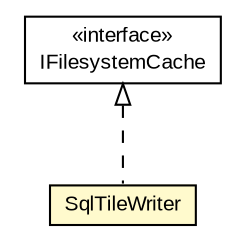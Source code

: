 #!/usr/local/bin/dot
#
# Class diagram 
# Generated by UMLGraph version R5_6-24-gf6e263 (http://www.umlgraph.org/)
#

digraph G {
	edge [fontname="arial",fontsize=10,labelfontname="arial",labelfontsize=10];
	node [fontname="arial",fontsize=10,shape=plaintext];
	nodesep=0.25;
	ranksep=0.5;
	// org.osmdroid.tileprovider.modules.IFilesystemCache
	c45887 [label=<<table title="org.osmdroid.tileprovider.modules.IFilesystemCache" border="0" cellborder="1" cellspacing="0" cellpadding="2" port="p" href="./IFilesystemCache.html">
		<tr><td><table border="0" cellspacing="0" cellpadding="1">
<tr><td align="center" balign="center"> &#171;interface&#187; </td></tr>
<tr><td align="center" balign="center"> IFilesystemCache </td></tr>
		</table></td></tr>
		</table>>, URL="./IFilesystemCache.html", fontname="arial", fontcolor="black", fontsize=10.0];
	// org.osmdroid.tileprovider.modules.SqlTileWriter
	c45909 [label=<<table title="org.osmdroid.tileprovider.modules.SqlTileWriter" border="0" cellborder="1" cellspacing="0" cellpadding="2" port="p" bgcolor="lemonChiffon" href="./SqlTileWriter.html">
		<tr><td><table border="0" cellspacing="0" cellpadding="1">
<tr><td align="center" balign="center"> SqlTileWriter </td></tr>
		</table></td></tr>
		</table>>, URL="./SqlTileWriter.html", fontname="arial", fontcolor="black", fontsize=10.0];
	//org.osmdroid.tileprovider.modules.SqlTileWriter implements org.osmdroid.tileprovider.modules.IFilesystemCache
	c45887:p -> c45909:p [dir=back,arrowtail=empty,style=dashed];
}

